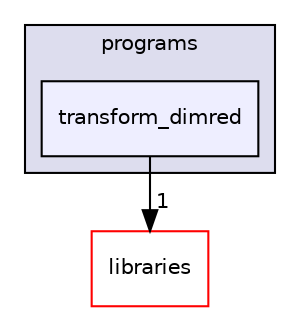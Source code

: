 digraph "xmipp/applications/programs/transform_dimred" {
  compound=true
  node [ fontsize="10", fontname="Helvetica"];
  edge [ labelfontsize="10", labelfontname="Helvetica"];
  subgraph clusterdir_592b16dc4070b933e5655da2b0d20bbb {
    graph [ bgcolor="#ddddee", pencolor="black", label="programs" fontname="Helvetica", fontsize="10", URL="dir_592b16dc4070b933e5655da2b0d20bbb.html"]
  dir_b279fa719c0fa8537aace53da59cceac [shape=box, label="transform_dimred", style="filled", fillcolor="#eeeeff", pencolor="black", URL="dir_b279fa719c0fa8537aace53da59cceac.html"];
  }
  dir_29dba3f3840f20df3b04d1972e99046b [shape=box label="libraries" fillcolor="white" style="filled" color="red" URL="dir_29dba3f3840f20df3b04d1972e99046b.html"];
  dir_b279fa719c0fa8537aace53da59cceac->dir_29dba3f3840f20df3b04d1972e99046b [headlabel="1", labeldistance=1.5 headhref="dir_000222_000042.html"];
}
